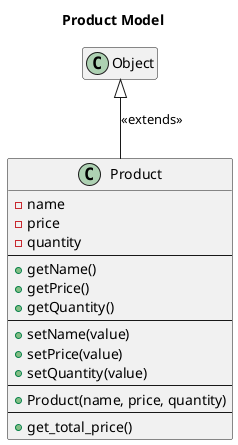 @startuml Class Diagram
title Product Model
class Product{
    -name
    -price
    -quantity
    --
    +getName()
    +getPrice()
    +getQuantity()
    --
    +setName(value)
    +setPrice(value)
    +setQuantity(value)
    --
    +Product(name, price, quantity)
    --
    +get_total_price()
}

Product -up-|> Object : "<<extends>>"
hide empty members
@enduml